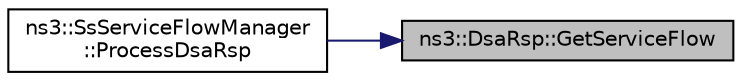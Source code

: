 digraph "ns3::DsaRsp::GetServiceFlow"
{
 // LATEX_PDF_SIZE
  edge [fontname="Helvetica",fontsize="10",labelfontname="Helvetica",labelfontsize="10"];
  node [fontname="Helvetica",fontsize="10",shape=record];
  rankdir="RL";
  Node1 [label="ns3::DsaRsp::GetServiceFlow",height=0.2,width=0.4,color="black", fillcolor="grey75", style="filled", fontcolor="black",tooltip=" "];
  Node1 -> Node2 [dir="back",color="midnightblue",fontsize="10",style="solid",fontname="Helvetica"];
  Node2 [label="ns3::SsServiceFlowManager\l::ProcessDsaRsp",height=0.2,width=0.4,color="black", fillcolor="white", style="filled",URL="$classns3_1_1_ss_service_flow_manager.html#a0d610f8ac8628def7125bfcf32e8b3c1",tooltip="Process DSA response."];
}

